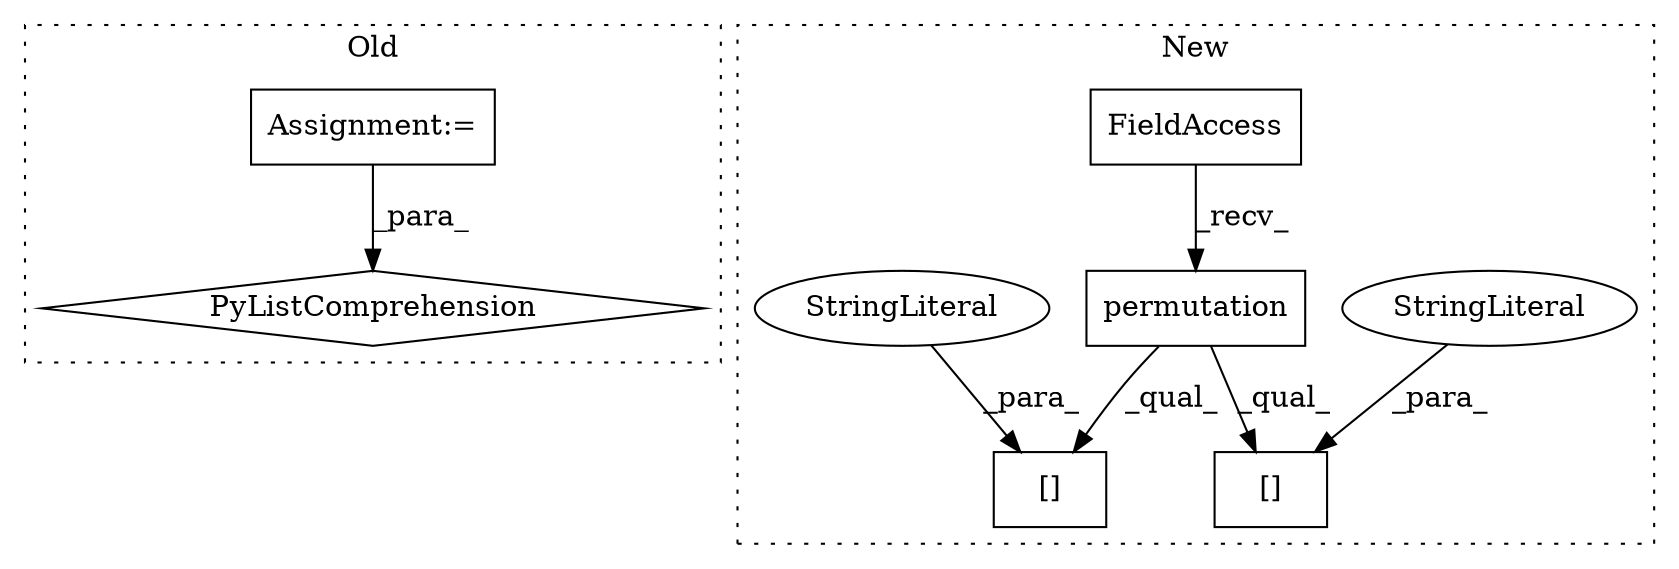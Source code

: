 digraph G {
subgraph cluster0 {
1 [label="PyListComprehension" a="109" s="73648" l="123" shape="diamond"];
3 [label="Assignment:=" a="7" s="73432" l="6" shape="box"];
label = "Old";
style="dotted";
}
subgraph cluster1 {
2 [label="permutation" a="32" s="74027,74040" l="12,1" shape="box"];
4 [label="FieldAccess" a="22" s="74014" l="12" shape="box"];
5 [label="[]" a="2" s="74284,74316" l="15,1" shape="box"];
6 [label="StringLiteral" a="45" s="74299" l="17" shape="ellipse"];
7 [label="[]" a="2" s="74215,74247" l="15,1" shape="box"];
8 [label="StringLiteral" a="45" s="74230" l="17" shape="ellipse"];
label = "New";
style="dotted";
}
2 -> 7 [label="_qual_"];
2 -> 5 [label="_qual_"];
3 -> 1 [label="_para_"];
4 -> 2 [label="_recv_"];
6 -> 5 [label="_para_"];
8 -> 7 [label="_para_"];
}